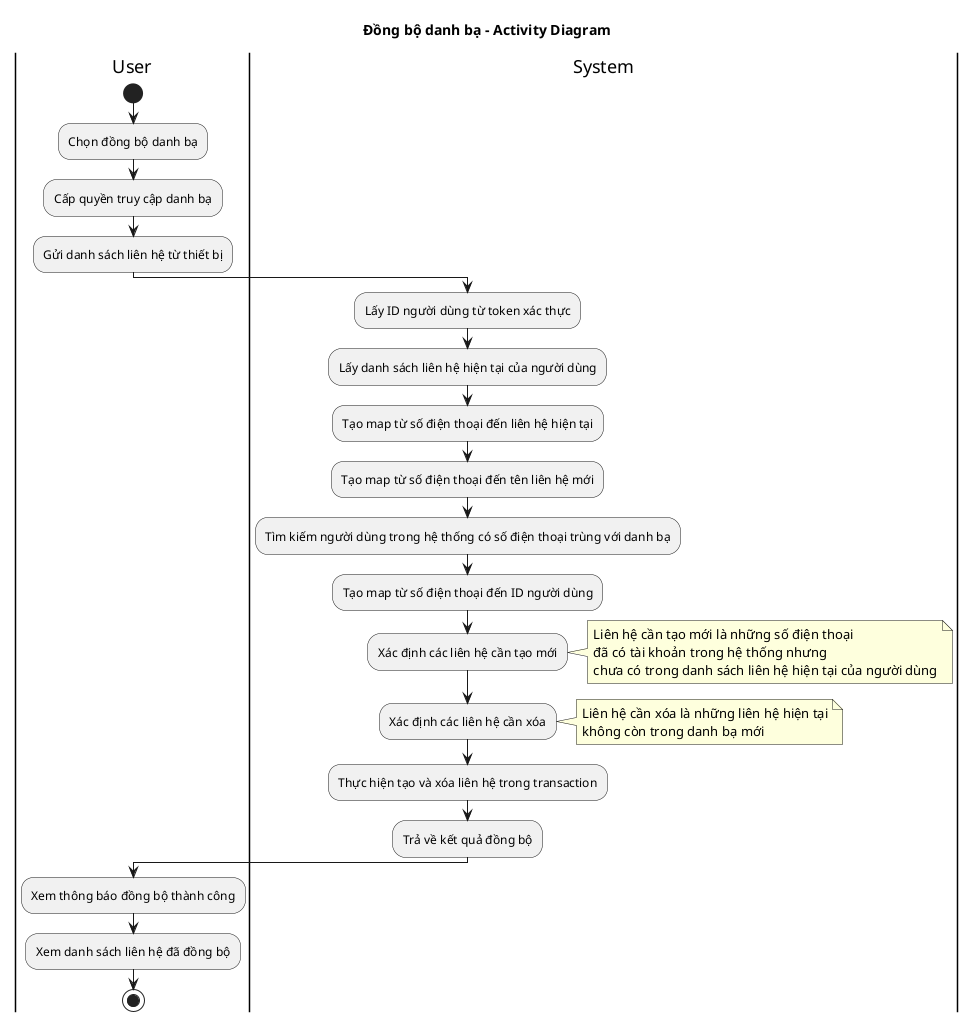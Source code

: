 @startuml Đồng bộ danh bạ - Activity Diagram
title Đồng bộ danh bạ - Activity Diagram

|User|
start
:Chọn đồng bộ danh bạ;
:Cấp quyền truy cập danh bạ;
:Gửi danh sách liên hệ từ thiết bị;

|System|
:Lấy ID người dùng từ token xác thực;
:Lấy danh sách liên hệ hiện tại của người dùng;
:Tạo map từ số điện thoại đến liên hệ hiện tại;
:Tạo map từ số điện thoại đến tên liên hệ mới;

:Tìm kiếm người dùng trong hệ thống có số điện thoại trùng với danh bạ;
:Tạo map từ số điện thoại đến ID người dùng;

:Xác định các liên hệ cần tạo mới;
note right
  Liên hệ cần tạo mới là những số điện thoại
  đã có tài khoản trong hệ thống nhưng
  chưa có trong danh sách liên hệ hiện tại của người dùng
end note

:Xác định các liên hệ cần xóa;
note right
  Liên hệ cần xóa là những liên hệ hiện tại
  không còn trong danh bạ mới
end note

:Thực hiện tạo và xóa liên hệ trong transaction;
:Trả về kết quả đồng bộ;

|User|
:Xem thông báo đồng bộ thành công;
:Xem danh sách liên hệ đã đồng bộ;

stop
@enduml
